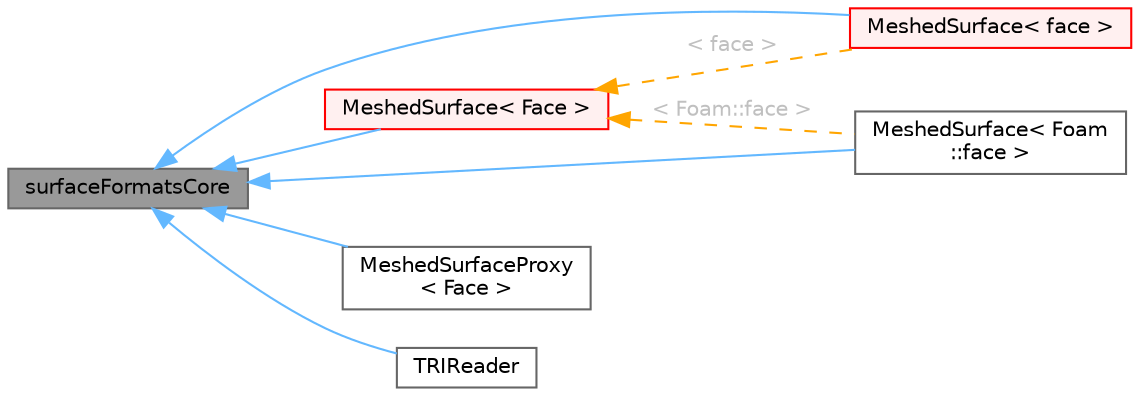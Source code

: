 digraph "surfaceFormatsCore"
{
 // LATEX_PDF_SIZE
  bgcolor="transparent";
  edge [fontname=Helvetica,fontsize=10,labelfontname=Helvetica,labelfontsize=10];
  node [fontname=Helvetica,fontsize=10,shape=box,height=0.2,width=0.4];
  rankdir="LR";
  Node1 [id="Node000001",label="surfaceFormatsCore",height=0.2,width=0.4,color="gray40", fillcolor="grey60", style="filled", fontcolor="black",tooltip="A collection of helper functions for reading/writing surface formats."];
  Node1 -> Node2 [id="edge1_Node000001_Node000002",dir="back",color="steelblue1",style="solid",tooltip=" "];
  Node2 [id="Node000002",label="MeshedSurface\< face \>",height=0.2,width=0.4,color="red", fillcolor="#FFF0F0", style="filled",URL="$classFoam_1_1MeshedSurface.html",tooltip=" "];
  Node1 -> Node21 [id="edge2_Node000001_Node000021",dir="back",color="steelblue1",style="solid",tooltip=" "];
  Node21 [id="Node000021",label="MeshedSurface\< Foam\l::face \>",height=0.2,width=0.4,color="gray40", fillcolor="white", style="filled",URL="$classFoam_1_1MeshedSurface.html",tooltip=" "];
  Node1 -> Node22 [id="edge3_Node000001_Node000022",dir="back",color="steelblue1",style="solid",tooltip=" "];
  Node22 [id="Node000022",label="MeshedSurface\< Face \>",height=0.2,width=0.4,color="red", fillcolor="#FFF0F0", style="filled",URL="$classFoam_1_1MeshedSurface.html",tooltip="A surface geometry mesh with zone information, not to be confused with the similarly named surfaceMes..."];
  Node22 -> Node2 [id="edge4_Node000022_Node000002",dir="back",color="orange",style="dashed",tooltip=" ",label=" \< face \>",fontcolor="grey" ];
  Node22 -> Node21 [id="edge5_Node000022_Node000021",dir="back",color="orange",style="dashed",tooltip=" ",label=" \< Foam::face \>",fontcolor="grey" ];
  Node1 -> Node40 [id="edge6_Node000001_Node000040",dir="back",color="steelblue1",style="solid",tooltip=" "];
  Node40 [id="Node000040",label="MeshedSurfaceProxy\l\< Face \>",height=0.2,width=0.4,color="gray40", fillcolor="white", style="filled",URL="$classFoam_1_1MeshedSurfaceProxy.html",tooltip="A proxy for writing MeshedSurface, UnsortedMeshedSurface and surfMesh to various file formats."];
  Node1 -> Node41 [id="edge7_Node000001_Node000041",dir="back",color="steelblue1",style="solid",tooltip=" "];
  Node41 [id="Node000041",label="TRIReader",height=0.2,width=0.4,color="gray40", fillcolor="white", style="filled",URL="$classFoam_1_1fileFormats_1_1TRIReader.html",tooltip="TRI (triangle) file reader."];
}
